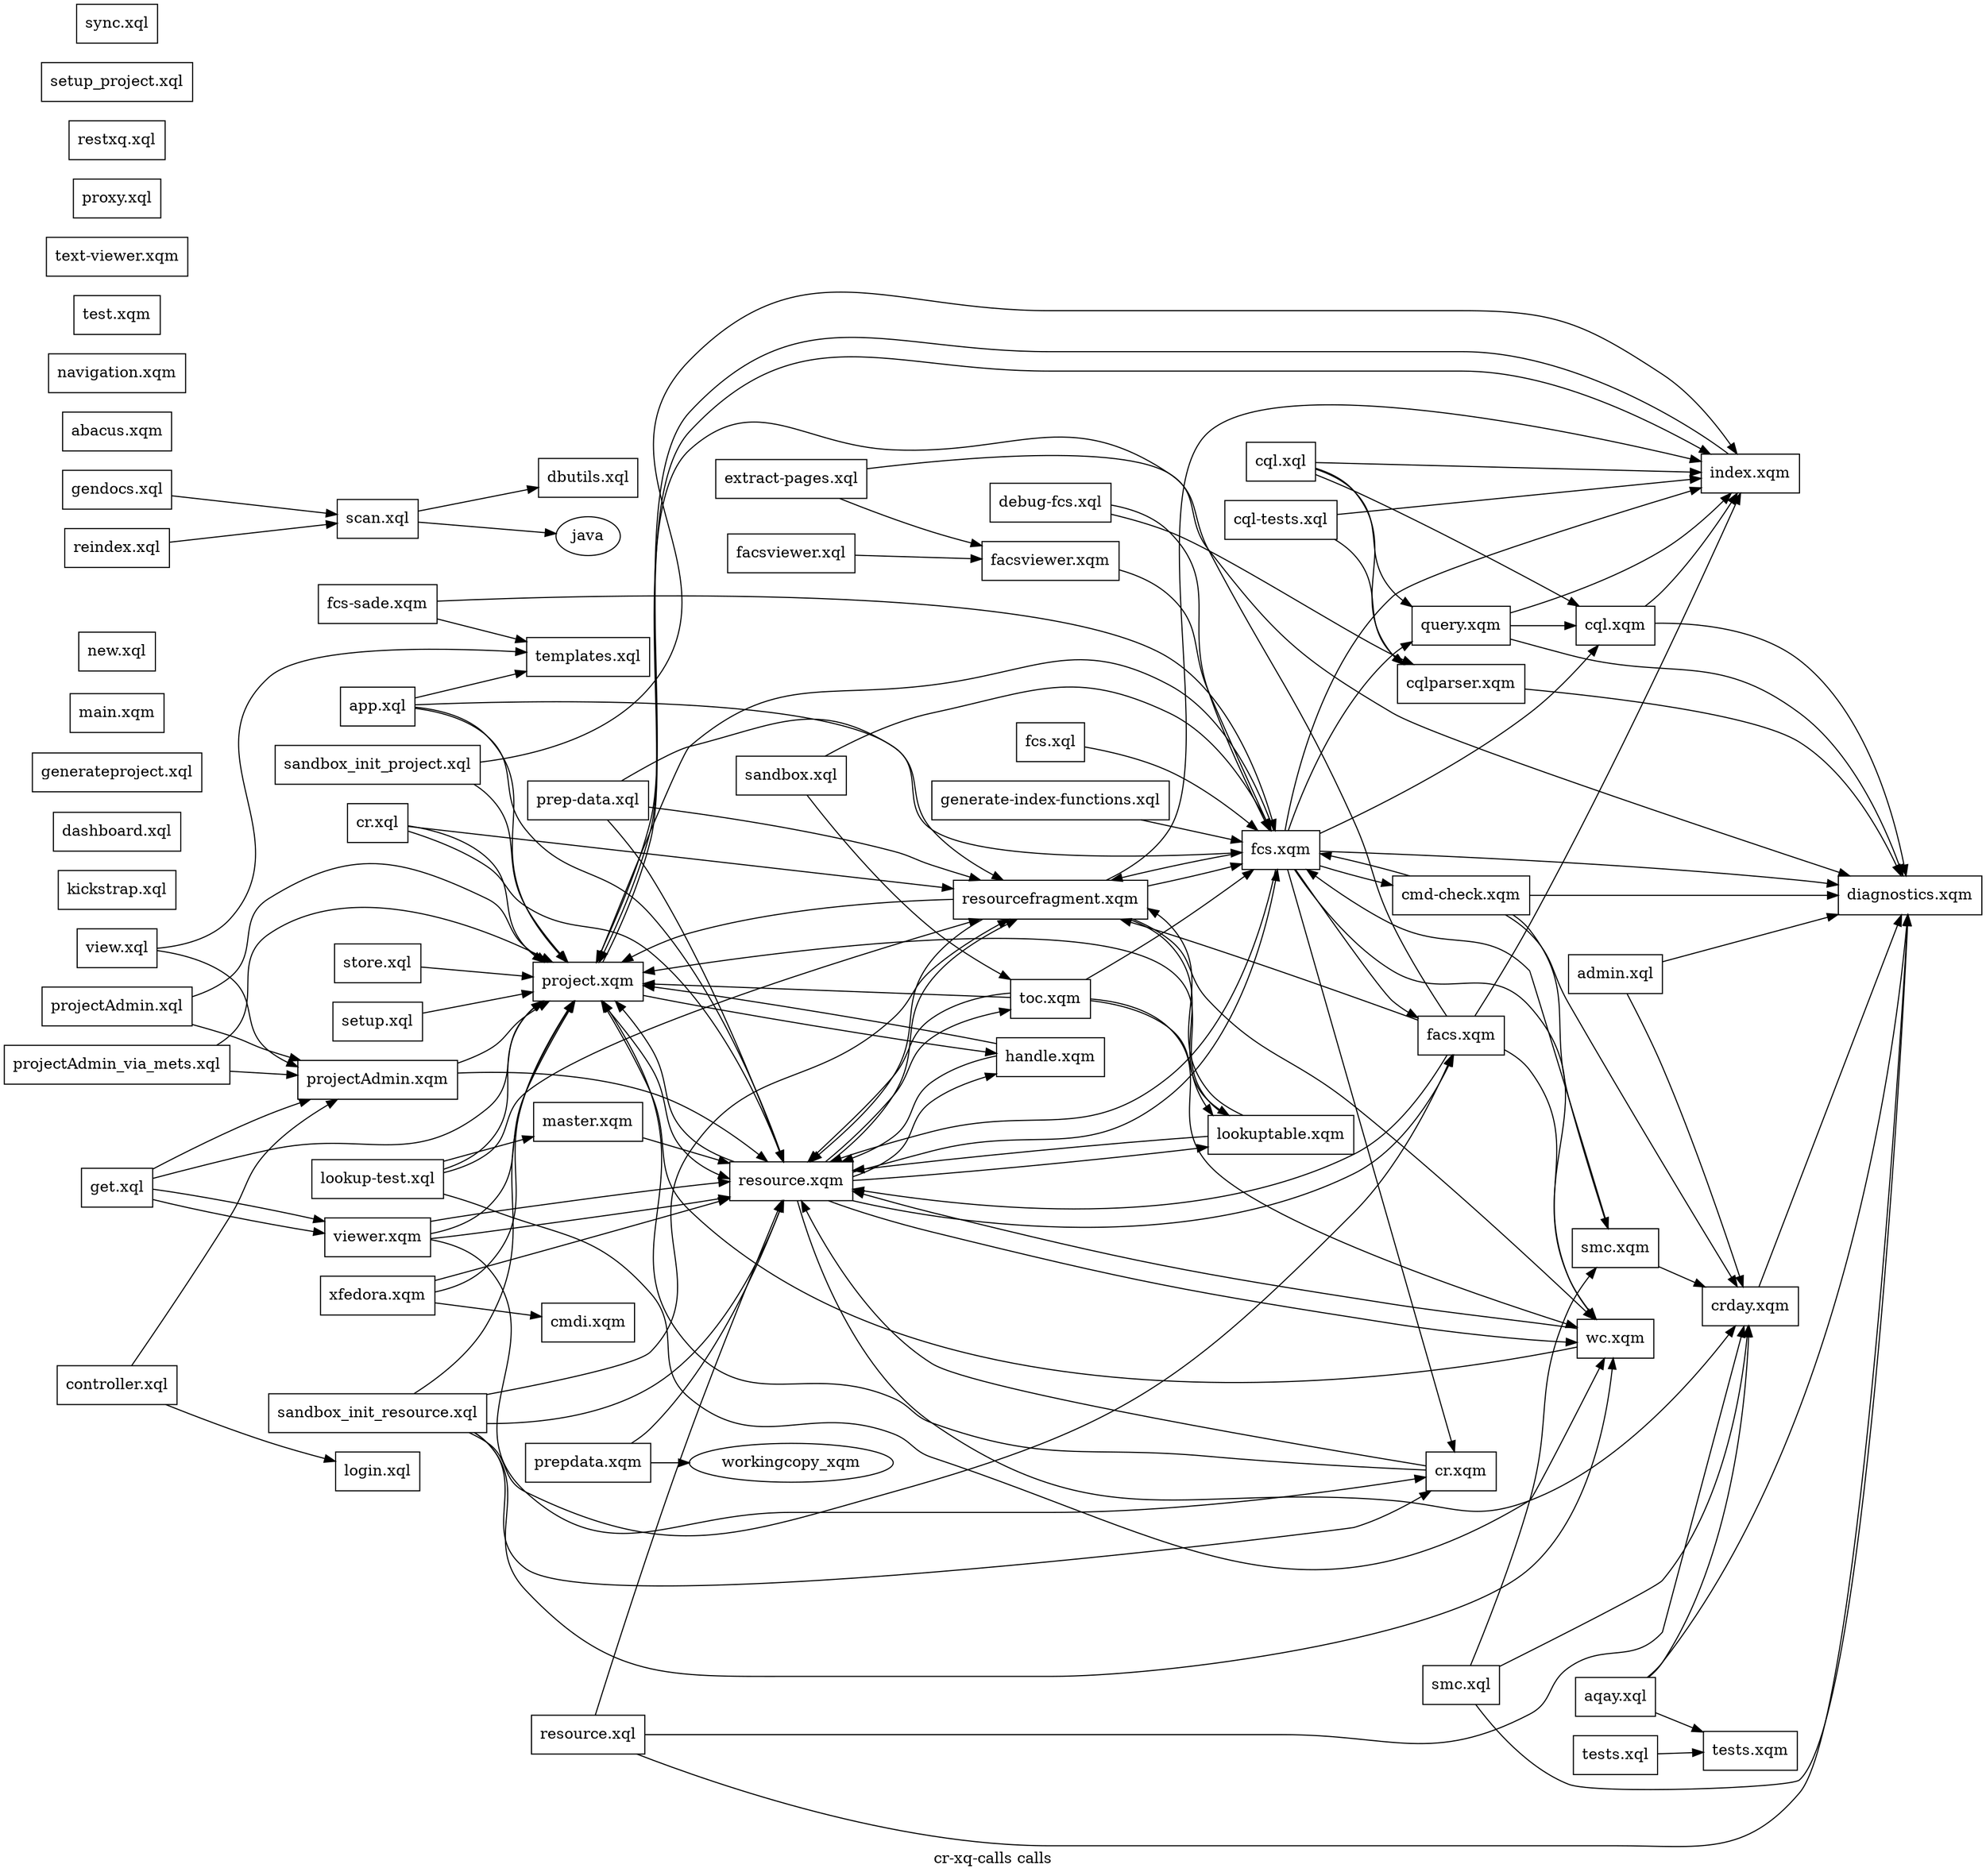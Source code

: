  /* dot -ocr_xq_calls_calls.png -Tpng cr_xq_calls_calls.dot */ 
digraph cr_xq_calls_calls {
label="cr-xq-calls calls";
rankdir=LR;
app_xql [shape=box,label="app.xql", URL="app_xql.png"];
app_xql -> templates_xql ;
app_xql -> project_xqm ;
app_xql -> resource_xqm ;
app_xql -> resourcefragment_xqm ;
cr_xql [shape=box,label="cr.xql", URL="cr_xql.png"];
cr_xql -> project_xqm ;
cr_xql -> resource_xqm ;
cr_xql -> resourcefragment_xqm ;
cr_xqm [shape=box,label="cr.xqm", URL="cr_xqm.png"];
cr_xqm -> project_xqm ;
cr_xqm -> resource_xqm ;
facs_xqm [shape=box,label="facs.xqm", URL="facs_xqm.png"];
facs_xqm -> index_xqm ;
facs_xqm -> project_xqm ;
facs_xqm -> resourcefragment_xqm ;
facs_xqm -> resource_xqm ;
facs_xqm -> wc_xqm ;
index_xqm [shape=box,label="index.xqm", URL="index_xqm.png"];
index_xqm -> project_xqm ;
lookuptable_xqm [shape=box,label="lookuptable.xqm", URL="lookuptable_xqm.png"];
lookuptable_xqm -> resource_xqm ;
lookuptable_xqm -> project_xqm ;
lookuptable_xqm -> resourcefragment_xqm ;
master_xqm [shape=box,label="master.xqm", URL="master_xqm.png"];
master_xqm -> resource_xqm ;
prep_data_xql [shape=box,label="prep-data.xql", URL="prep-data_xql.png"];
prep_data_xql -> fcs_xqm ;
prep_data_xql -> resource_xqm ;
prep_data_xql -> resourcefragment_xqm ;
prepdata_xqm [shape=box,label="prepdata.xqm", URL="prepdata_xqm.png"];
prepdata_xqm -> resource_xqm ;
prepdata_xqm -> workingcopy_xqm ;
project_xqm [shape=box,label="project.xqm", URL="project_xqm.png"];
project_xqm -> resource_xqm ;
project_xqm -> index_xqm ;
project_xqm -> handle_xqm ;
resource_xqm [shape=box,label="resource.xqm", URL="resource_xqm.png"];
resource_xqm -> project_xqm ;
resource_xqm -> handle_xqm ;
resource_xqm -> toc_xqm ;
resource_xqm -> resourcefragment_xqm ;
resource_xqm -> wc_xqm ;
resource_xqm -> lookuptable_xqm ;
resource_xqm -> facs_xqm ;
resourcefragment_xqm [shape=box,label="resourcefragment.xqm", URL="resourcefragment_xqm.png"];
resourcefragment_xqm -> resource_xqm ;
resourcefragment_xqm -> wc_xqm ;
resourcefragment_xqm -> lookuptable_xqm ;
resourcefragment_xqm -> project_xqm ;
resourcefragment_xqm -> index_xqm ;
resourcefragment_xqm -> fcs_xqm ;
templates_xql [shape=box,label="templates.xql", URL="templates_xql.png"];
toc_xqm [shape=box,label="toc.xqm", URL="toc_xqm.png"];
toc_xqm -> project_xqm ;
toc_xqm -> resource_xqm ;
toc_xqm -> lookuptable_xqm ;
toc_xqm -> fcs_xqm ;
toc_xqm -> wc_xqm ;
view_xql [shape=box,label="view.xql", URL="view_xql.png"];
view_xql -> templates_xql ;
view_xql -> projectAdmin_xqm ;
wc_xqm [shape=box,label="wc.xqm", URL="wc_xqm.png"];
wc_xqm -> resource_xqm ;
wc_xqm -> project_xqm ;
login_xql [shape=box,label="login.xql", URL="login_xql.png"];
kickstrap_xql [shape=box,label="kickstrap.xql", URL="kickstrap_xql.png"];
admin_xql [shape=box,label="admin.xql", URL="admin_xql.png"];
dashboard_xql [shape=box,label="dashboard.xql", URL="dashboard_xql.png"];
generateproject_xql [shape=box,label="generateproject.xql", URL="generateproject_xql.png"];
login_xql [shape=box,label="login.xql", URL="login_xql.png"];
main_xqm [shape=box,label="main.xqm", URL="main_xqm.png"];
new_xql [shape=box,label="new.xql", URL="new_xql.png"];
admin_xql [shape=box,label="admin.xql", URL="admin_xql.png"];
admin_xql -> crday_xqm ;
admin_xql -> diagnostics_xqm ;
aqay_xql [shape=box,label="aqay.xql", URL="aqay_xql.png"];
aqay_xql -> diagnostics_xqm ;
aqay_xql -> crday_xqm ;
aqay_xql -> tests_xqm ;
crday_xqm [shape=box,label="crday.xqm", URL="crday_xqm.png"];
crday_xqm -> diagnostics_xqm ;
tests_xql [shape=box,label="tests.xql", URL="tests_xql.png"];
tests_xql -> tests_xqm ;
tests_xqm [shape=box,label="tests.xqm", URL="tests_xqm.png"];
cmd_check_xqm [shape=box,label="cmd-check.xqm", URL="cmd-check_xqm.png"];
cmd_check_xqm -> fcs_xqm ;
cmd_check_xqm -> crday_xqm ;
cmd_check_xqm -> smc_xqm ;
cmd_check_xqm -> diagnostics_xqm ;
cmdi_xqm [shape=box,label="cmdi.xqm", URL="cmdi_xqm.png"];
cql_xql [shape=box,label="cql.xql", URL="cql_xql.png"];
cql_xql -> cqlparser_xqm ;
cqlparser_xqm [shape=box,label="cqlparser.xqm", URL="cqlparser_xqm.png"];
cqlparser_xqm -> diagnostics_xqm ;
diagnostics_xqm [shape=box,label="diagnostics.xqm", URL="diagnostics_xqm.png"];
extract_pages_xql [shape=box,label="extract-pages.xql", URL="extract-pages_xql.png"];
extract_pages_xql -> facsviewer_xqm ;
extract_pages_xql -> diagnostics_xqm ;
facsviewer_xql [shape=box,label="facsviewer.xql", URL="facsviewer_xql.png"];
facsviewer_xql -> facsviewer_xqm ;
facsviewer_xqm [shape=box,label="facsviewer.xqm", URL="facsviewer_xqm.png"];
facsviewer_xqm -> fcs_xqm ;
debug_fcs_xql [shape=box,label="debug-fcs.xql", URL="debug-fcs_xql.png"];
debug_fcs_xql -> fcs_xqm ;
debug_fcs_xql -> cqlparser_xqm ;
fcs_sade_xqm [shape=box,label="fcs-sade.xqm", URL="fcs-sade_xqm.png"];
fcs_sade_xqm -> templates_xql ;
fcs_sade_xqm -> fcs_xqm ;
fcs_xql [shape=box,label="fcs.xql", URL="fcs_xql.png"];
fcs_xql -> fcs_xqm ;
fcs_xqm [shape=box,label="fcs.xqm", URL="fcs_xqm.png"];
fcs_xqm -> diagnostics_xqm ;
fcs_xqm -> cr_xqm ;
fcs_xqm -> cmd_check_xqm ;
fcs_xqm -> cql_xqm ;
fcs_xqm -> query_xqm ;
fcs_xqm -> facs_xqm ;
fcs_xqm -> wc_xqm ;
fcs_xqm -> project_xqm ;
fcs_xqm -> resource_xqm ;
fcs_xqm -> index_xqm ;
fcs_xqm -> resourcefragment_xqm ;
generate_index_functions_xql [shape=box,label="generate-index-functions.xql", URL="generate-index-functions_xql.png"];
generate_index_functions_xql -> fcs_xqm ;
dbutils_xql [shape=box,label="dbutils.xql", URL="dbutils_xql.png"];
gendocs_xql [shape=box,label="gendocs.xql", URL="gendocs_xql.png"];
gendocs_xql -> scan_xql ;
reindex_xql [shape=box,label="reindex.xql", URL="reindex_xql.png"];
reindex_xql -> scan_xql ;
scan_xql [shape=box,label="scan.xql", URL="scan_xql.png"];
scan_xql -> dbutils_xql ;
scan_xql -> java:org_exist_xquery_functions_inspect_InspectionModule ;
get_xql [shape=box,label="get.xql", URL="get_xql.png"];
get_xql -> viewer_xqm ;
viewer_xqm [shape=box,label="viewer.xqm", URL="viewer_xqm.png"];
viewer_xqm -> cr_xqm ;
viewer_xqm -> resource_xqm ;
viewer_xqm -> project_xqm ;
abacus_xqm [shape=box,label="abacus.xqm", URL="abacus_xqm.png"];
navigation_xqm [shape=box,label="navigation.xqm", URL="navigation_xqm.png"];
get_xql [shape=box,label="get.xql", URL="get_xql.png"];
get_xql -> project_xqm ;
get_xql -> projectAdmin_xqm ;
projectAdmin_xql [shape=box,label="projectAdmin.xql", URL="projectAdmin_xql.png"];
projectAdmin_xql -> projectAdmin_xqm ;
projectAdmin_xql -> project_xqm ;
projectAdmin_xqm [shape=box,label="projectAdmin.xqm", URL="projectAdmin_xqm.png"];
projectAdmin_xqm -> project_xqm ;
projectAdmin_xqm -> resource_xqm ;
projectAdmin_via_mets_xql [shape=box,label="projectAdmin_via_mets.xql", URL="projectAdmin_via_mets_xql.png"];
projectAdmin_via_mets_xql -> projectAdmin_xqm ;
projectAdmin_via_mets_xql -> project_xqm ;
store_xql [shape=box,label="store.xql", URL="store_xql.png"];
store_xql -> project_xqm ;
cql_tests_xql [shape=box,label="cql-tests.xql", URL="cql-tests_xql.png"];
cql_tests_xql -> cqlparser_xqm ;
cql_tests_xql -> index_xqm ;
cql_xql [shape=box,label="cql.xql", URL="cql_xql.png"];
cql_xql -> cql_xqm ;
cql_xql -> query_xqm ;
cql_xql -> index_xqm ;
cql_xqm [shape=box,label="cql.xqm", URL="cql_xqm.png"];
cql_xqm -> diagnostics_xqm ;
cql_xqm -> index_xqm ;
query_xqm [shape=box,label="query.xqm", URL="query_xqm.png"];
query_xqm -> cql_xqm ;
query_xqm -> diagnostics_xqm ;
query_xqm -> index_xqm ;
handle_xqm [shape=box,label="handle.xqm", URL="handle_xqm.png"];
handle_xqm -> project_xqm ;
handle_xqm -> resource_xqm ;
resource_xql [shape=box,label="resource.xql", URL="resource_xql.png"];
resource_xql -> diagnostics_xqm ;
resource_xql -> crday_xqm ;
resource_xql -> resource_xqm ;
resource_xqm [shape=box,label="resource.xqm", URL="resource_xqm.png"];
resource_xqm -> fcs_xqm ;
resource_xqm -> crday_xqm ;
smc_xql [shape=box,label="smc.xql", URL="smc_xql.png"];
smc_xql -> smc_xqm ;
smc_xql -> crday_xqm ;
smc_xql -> diagnostics_xqm ;
smc_xqm [shape=box,label="smc.xqm", URL="smc_xqm.png"];
smc_xqm -> crday_xqm ;
smc_xqm -> fcs_xqm ;
test_xqm [shape=box,label="test.xqm", URL="test_xqm.png"];
text_viewer_xqm [shape=box,label="text-viewer.xqm", URL="text-viewer_xqm.png"];
get_xql [shape=box,label="get.xql", URL="get_xql.png"];
get_xql -> viewer_xqm ;
viewer_xqm [shape=box,label="viewer.xqm", URL="viewer_xqm.png"];
viewer_xqm -> resource_xqm ;
xfedora_xqm [shape=box,label="xfedora.xqm", URL="xfedora_xqm.png"];
xfedora_xqm -> resource_xqm ;
xfedora_xqm -> project_xqm ;
xfedora_xqm -> cmdi_xqm ;
controller_xql [shape=box,label="controller.xql", URL="controller_xql.png"];
controller_xql -> login_xql ;
controller_xql -> projectAdmin_xqm ;
lookup_test_xql [shape=box,label="lookup-test.xql", URL="lookup-test_xql.png"];
lookup_test_xql -> project_xqm ;
lookup_test_xql -> wc_xqm ;
lookup_test_xql -> master_xqm ;
lookup_test_xql -> resourcefragment_xqm ;
proxy_xql [shape=box,label="proxy.xql", URL="proxy_xql.png"];
restxq_xql [shape=box,label="restxq.xql", URL="restxq_xql.png"];
sandbox_xql [shape=box,label="sandbox.xql", URL="sandbox_xql.png"];
sandbox_xql -> fcs_xqm ;
sandbox_xql -> toc_xqm ;
sandbox_init_project_xql [shape=box,label="sandbox_init_project.xql", URL="sandbox_init_project_xql.png"];
sandbox_init_project_xql -> project_xqm ;
sandbox_init_project_xql -> index_xqm ;
sandbox_init_resource_xql [shape=box,label="sandbox_init_resource.xql", URL="sandbox_init_resource_xql.png"];
sandbox_init_resource_xql -> project_xqm ;
sandbox_init_resource_xql -> resource_xqm ;
sandbox_init_resource_xql -> resourcefragment_xqm ;
sandbox_init_resource_xql -> facs_xqm ;
sandbox_init_resource_xql -> wc_xqm ;
sandbox_init_resource_xql -> cr_xqm ;
setup_xql [shape=box,label="setup.xql", URL="setup_xql.png"];
setup_xql -> project_xqm ;
setup_project_xql [shape=box,label="setup_project.xql", URL="setup_project_xql.png"];
sync_xql [shape=box,label="sync.xql", URL="sync_xql.png"];
}
